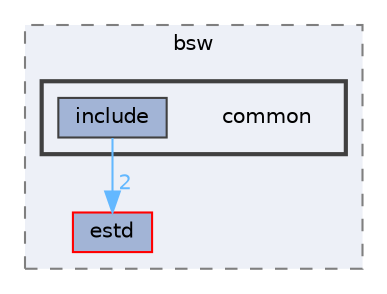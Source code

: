 digraph "common"
{
 // LATEX_PDF_SIZE
  bgcolor="transparent";
  edge [fontname=Helvetica,fontsize=10,labelfontname=Helvetica,labelfontsize=10];
  node [fontname=Helvetica,fontsize=10,shape=box,height=0.2,width=0.4];
  compound=true
  subgraph clusterdir_6d5c880d47bd8ed5a2539072056c02e0 {
    graph [ bgcolor="#edf0f7", pencolor="grey50", label="bsw", fontname=Helvetica,fontsize=10 style="filled,dashed", URL="dir_6d5c880d47bd8ed5a2539072056c02e0.html",tooltip=""]
  dir_705ed472854f071e46e92f9933f4d565 [label="estd", fillcolor="#a2b4d6", color="red", style="filled", URL="dir_705ed472854f071e46e92f9933f4d565.html",tooltip=""];
  subgraph clusterdir_20a012b5fcadd4a8631b6f1c7befe460 {
    graph [ bgcolor="#edf0f7", pencolor="grey25", label="", fontname=Helvetica,fontsize=10 style="filled,bold", URL="dir_20a012b5fcadd4a8631b6f1c7befe460.html",tooltip=""]
    dir_20a012b5fcadd4a8631b6f1c7befe460 [shape=plaintext, label="common"];
  dir_3534dfbd31ff32d190a913fb73061054 [label="include", fillcolor="#a2b4d6", color="grey25", style="filled", URL="dir_3534dfbd31ff32d190a913fb73061054.html",tooltip=""];
  }
  }
  dir_3534dfbd31ff32d190a913fb73061054->dir_705ed472854f071e46e92f9933f4d565 [headlabel="2", labeldistance=1.5 headhref="dir_000104_000075.html" href="dir_000104_000075.html" color="steelblue1" fontcolor="steelblue1"];
}
